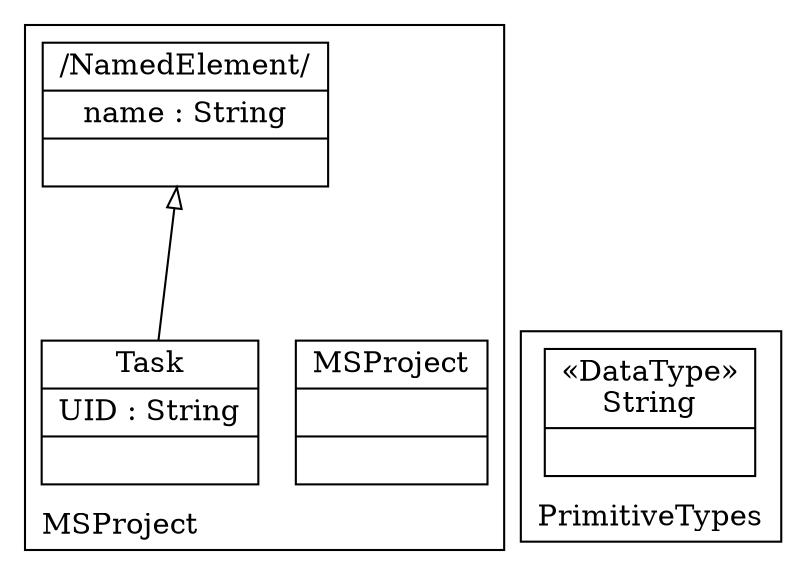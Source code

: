 digraph "KM3 Model in DOT" {
graph[rankdir=BT,labeljust=l,labelloc=t,nodeSep=0.75,compound=true];
 subgraph "cluster_MSProject"{
labelloc=t
color=black
label=MSProject
 node[shape=record];
MSProject[label="{MSProject| | }"]
;
 node[shape=record];
NamedElement[label="{/NamedElement/|name : String| }"]
;
 node[shape=record];
Task[label="{Task|UID : String| }"]
 Task->NamedElement[arrowhead=onormal,group=NamedElement,minlen=2,constraint=true,]
;

} subgraph "cluster_PrimitiveTypes"{
labelloc=t
color=black
label=PrimitiveTypes
 node[shape=record];
String[label="{&#171;DataType&#187;\nString|}"]
;

}
}